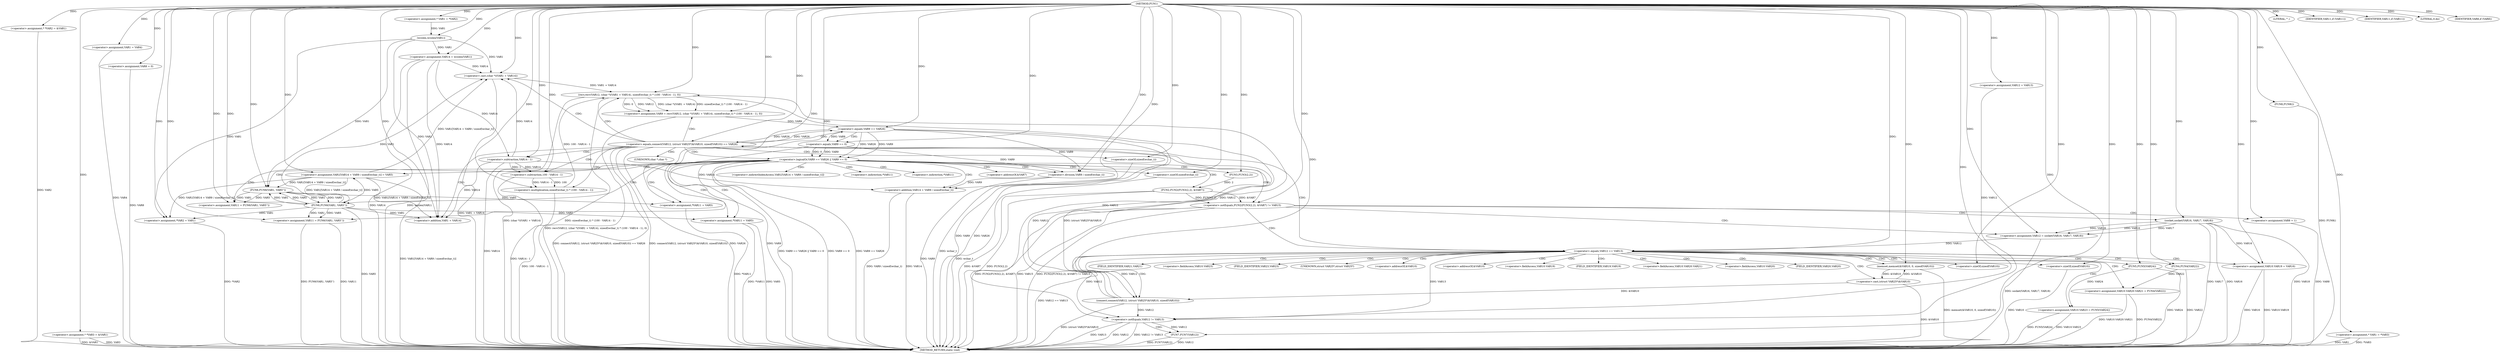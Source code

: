 digraph FUN1 {  
"1000100" [label = "(METHOD,FUN1)" ]
"1000291" [label = "(METHOD_RETURN,static void)" ]
"1000104" [label = "(<operator>.assignment,* *VAR2 = &VAR1)" ]
"1000109" [label = "(<operator>.assignment,* *VAR3 = &VAR1)" ]
"1000113" [label = "(LITERAL,\"\",)" ]
"1000114" [label = "(<operator>.assignment,VAR1 = VAR4)" ]
"1000119" [label = "(<operator>.assignment,* VAR1 = *VAR2)" ]
"1000126" [label = "(<operator>.assignment,VAR8 = 0)" ]
"1000133" [label = "(<operator>.assignment,VAR12 = VAR13)" ]
"1000137" [label = "(<operator>.assignment,VAR14 = wcslen(VAR1))" ]
"1000139" [label = "(wcslen,wcslen(VAR1))" ]
"1000144" [label = "(<operator>.notEquals,FUN2(FUN3(2,2), &VAR7) != VAR15)" ]
"1000145" [label = "(FUN2,FUN2(FUN3(2,2), &VAR7))" ]
"1000146" [label = "(FUN3,FUN3(2,2))" ]
"1000154" [label = "(<operator>.assignment,VAR8 = 1)" ]
"1000157" [label = "(<operator>.assignment,VAR12 = socket(VAR16, VAR17, VAR18))" ]
"1000159" [label = "(socket,socket(VAR16, VAR17, VAR18))" ]
"1000164" [label = "(<operator>.equals,VAR12 == VAR13)" ]
"1000169" [label = "(memset,memset(&VAR10, 0, sizeof(VAR10)))" ]
"1000173" [label = "(<operator>.sizeOf,sizeof(VAR10))" ]
"1000175" [label = "(<operator>.assignment,VAR10.VAR19 = VAR16)" ]
"1000180" [label = "(<operator>.assignment,VAR10.VAR20.VAR21 = FUN4(VAR22))" ]
"1000186" [label = "(FUN4,FUN4(VAR22))" ]
"1000188" [label = "(<operator>.assignment,VAR10.VAR23 = FUN5(VAR24))" ]
"1000192" [label = "(FUN5,FUN5(VAR24))" ]
"1000195" [label = "(<operator>.equals,connect(VAR12, (struct VAR25*)&VAR10, sizeof(VAR10)) == VAR26)" ]
"1000196" [label = "(connect,connect(VAR12, (struct VAR25*)&VAR10, sizeof(VAR10)))" ]
"1000198" [label = "(<operator>.cast,(struct VAR25*)&VAR10)" ]
"1000202" [label = "(<operator>.sizeOf,sizeof(VAR10))" ]
"1000207" [label = "(<operator>.assignment,VAR9 = recv(VAR12, (char *)(VAR1 + VAR14), sizeof(wchar_t) * (100 - VAR14 - 1), 0))" ]
"1000209" [label = "(recv,recv(VAR12, (char *)(VAR1 + VAR14), sizeof(wchar_t) * (100 - VAR14 - 1), 0))" ]
"1000211" [label = "(<operator>.cast,(char *)(VAR1 + VAR14))" ]
"1000213" [label = "(<operator>.addition,VAR1 + VAR14)" ]
"1000216" [label = "(<operator>.multiplication,sizeof(wchar_t) * (100 - VAR14 - 1))" ]
"1000217" [label = "(<operator>.sizeOf,sizeof(wchar_t))" ]
"1000219" [label = "(<operator>.subtraction,100 - VAR14 - 1)" ]
"1000221" [label = "(<operator>.subtraction,VAR14 - 1)" ]
"1000226" [label = "(<operator>.logicalOr,VAR9 == VAR26 || VAR9 == 0)" ]
"1000227" [label = "(<operator>.equals,VAR9 == VAR26)" ]
"1000230" [label = "(<operator>.equals,VAR9 == 0)" ]
"1000235" [label = "(<operator>.assignment,VAR1[VAR14 + VAR9 / sizeof(wchar_t)] = VAR5)" ]
"1000238" [label = "(<operator>.addition,VAR14 + VAR9 / sizeof(wchar_t))" ]
"1000240" [label = "(<operator>.division,VAR9 / sizeof(wchar_t))" ]
"1000242" [label = "(<operator>.sizeOf,sizeof(wchar_t))" ]
"1000245" [label = "(<operator>.assignment,VAR11 = FUN6(VAR1, VAR5''))" ]
"1000247" [label = "(FUN6,FUN6(VAR1, VAR5''))" ]
"1000251" [label = "(IDENTIFIER,VAR11,if (VAR11))" ]
"1000253" [label = "(<operator>.assignment,*VAR11 = VAR5)" ]
"1000257" [label = "(<operator>.assignment,VAR11 = FUN6(VAR1, VAR5''))" ]
"1000259" [label = "(FUN6,FUN6(VAR1, VAR5''))" ]
"1000263" [label = "(IDENTIFIER,VAR11,if (VAR11))" ]
"1000265" [label = "(<operator>.assignment,*VAR11 = VAR5)" ]
"1000269" [label = "(LITERAL,0,do)" ]
"1000271" [label = "(<operator>.notEquals,VAR12 != VAR13)" ]
"1000275" [label = "(FUN7,FUN7(VAR12))" ]
"1000278" [label = "(IDENTIFIER,VAR8,if (VAR8))" ]
"1000280" [label = "(FUN8,FUN8())" ]
"1000281" [label = "(<operator>.assignment,*VAR2 = VAR1)" ]
"1000287" [label = "(<operator>.assignment,* VAR1 = *VAR3)" ]
"1000149" [label = "(<operator>.addressOf,&VAR7)" ]
"1000170" [label = "(<operator>.addressOf,&VAR10)" ]
"1000176" [label = "(<operator>.fieldAccess,VAR10.VAR19)" ]
"1000178" [label = "(FIELD_IDENTIFIER,VAR19,VAR19)" ]
"1000181" [label = "(<operator>.fieldAccess,VAR10.VAR20.VAR21)" ]
"1000182" [label = "(<operator>.fieldAccess,VAR10.VAR20)" ]
"1000184" [label = "(FIELD_IDENTIFIER,VAR20,VAR20)" ]
"1000185" [label = "(FIELD_IDENTIFIER,VAR21,VAR21)" ]
"1000189" [label = "(<operator>.fieldAccess,VAR10.VAR23)" ]
"1000191" [label = "(FIELD_IDENTIFIER,VAR23,VAR23)" ]
"1000199" [label = "(UNKNOWN,struct VAR25*,struct VAR25*)" ]
"1000200" [label = "(<operator>.addressOf,&VAR10)" ]
"1000212" [label = "(UNKNOWN,char *,char *)" ]
"1000236" [label = "(<operator>.indirectIndexAccess,VAR1[VAR14 + VAR9 / sizeof(wchar_t)])" ]
"1000254" [label = "(<operator>.indirection,*VAR11)" ]
"1000266" [label = "(<operator>.indirection,*VAR11)" ]
  "1000186" -> "1000291"  [ label = "DDG: VAR22"] 
  "1000137" -> "1000291"  [ label = "DDG: wcslen(VAR1)"] 
  "1000180" -> "1000291"  [ label = "DDG: VAR10.VAR20.VAR21"] 
  "1000230" -> "1000291"  [ label = "DDG: VAR9"] 
  "1000271" -> "1000291"  [ label = "DDG: VAR13"] 
  "1000257" -> "1000291"  [ label = "DDG: FUN6(VAR1, VAR5'')"] 
  "1000157" -> "1000291"  [ label = "DDG: socket(VAR16, VAR17, VAR18)"] 
  "1000164" -> "1000291"  [ label = "DDG: VAR12 == VAR13"] 
  "1000180" -> "1000291"  [ label = "DDG: FUN4(VAR22)"] 
  "1000219" -> "1000291"  [ label = "DDG: VAR14 - 1"] 
  "1000226" -> "1000291"  [ label = "DDG: VAR9 == VAR26"] 
  "1000207" -> "1000291"  [ label = "DDG: recv(VAR12, (char *)(VAR1 + VAR14), sizeof(wchar_t) * (100 - VAR14 - 1), 0)"] 
  "1000281" -> "1000291"  [ label = "DDG: *VAR2"] 
  "1000235" -> "1000291"  [ label = "DDG: VAR1[VAR14 + VAR9 / sizeof(wchar_t)]"] 
  "1000144" -> "1000291"  [ label = "DDG: VAR15"] 
  "1000238" -> "1000291"  [ label = "DDG: VAR14"] 
  "1000275" -> "1000291"  [ label = "DDG: FUN7(VAR12)"] 
  "1000169" -> "1000291"  [ label = "DDG: memset(&VAR10, 0, sizeof(VAR10))"] 
  "1000280" -> "1000291"  [ label = "DDG: FUN8()"] 
  "1000198" -> "1000291"  [ label = "DDG: &VAR10"] 
  "1000209" -> "1000291"  [ label = "DDG: sizeof(wchar_t) * (100 - VAR14 - 1)"] 
  "1000175" -> "1000291"  [ label = "DDG: VAR16"] 
  "1000104" -> "1000291"  [ label = "DDG: VAR2"] 
  "1000226" -> "1000291"  [ label = "DDG: VAR9 == VAR26 || VAR9 == 0"] 
  "1000216" -> "1000291"  [ label = "DDG: 100 - VAR14 - 1"] 
  "1000238" -> "1000291"  [ label = "DDG: VAR9 / sizeof(wchar_t)"] 
  "1000159" -> "1000291"  [ label = "DDG: VAR16"] 
  "1000227" -> "1000291"  [ label = "DDG: VAR9"] 
  "1000253" -> "1000291"  [ label = "DDG: *VAR11"] 
  "1000188" -> "1000291"  [ label = "DDG: VAR10.VAR23"] 
  "1000195" -> "1000291"  [ label = "DDG: connect(VAR12, (struct VAR25*)&VAR10, sizeof(VAR10)) == VAR26"] 
  "1000265" -> "1000291"  [ label = "DDG: VAR5"] 
  "1000227" -> "1000291"  [ label = "DDG: VAR26"] 
  "1000154" -> "1000291"  [ label = "DDG: VAR8"] 
  "1000144" -> "1000291"  [ label = "DDG: FUN2(FUN3(2,2), &VAR7) != VAR15"] 
  "1000287" -> "1000291"  [ label = "DDG: *VAR3"] 
  "1000217" -> "1000291"  [ label = "DDG: wchar_t"] 
  "1000202" -> "1000291"  [ label = "DDG: VAR10"] 
  "1000221" -> "1000291"  [ label = "DDG: VAR14"] 
  "1000145" -> "1000291"  [ label = "DDG: &VAR7"] 
  "1000257" -> "1000291"  [ label = "DDG: VAR11"] 
  "1000175" -> "1000291"  [ label = "DDG: VAR10.VAR19"] 
  "1000126" -> "1000291"  [ label = "DDG: VAR8"] 
  "1000265" -> "1000291"  [ label = "DDG: *VAR11"] 
  "1000275" -> "1000291"  [ label = "DDG: VAR12"] 
  "1000211" -> "1000291"  [ label = "DDG: VAR1 + VAR14"] 
  "1000192" -> "1000291"  [ label = "DDG: VAR24"] 
  "1000209" -> "1000291"  [ label = "DDG: (char *)(VAR1 + VAR14)"] 
  "1000109" -> "1000291"  [ label = "DDG: VAR3"] 
  "1000226" -> "1000291"  [ label = "DDG: VAR9 == 0"] 
  "1000144" -> "1000291"  [ label = "DDG: FUN2(FUN3(2,2), &VAR7)"] 
  "1000287" -> "1000291"  [ label = "DDG: VAR1"] 
  "1000259" -> "1000291"  [ label = "DDG: VAR5"] 
  "1000271" -> "1000291"  [ label = "DDG: VAR12"] 
  "1000137" -> "1000291"  [ label = "DDG: VAR14"] 
  "1000195" -> "1000291"  [ label = "DDG: connect(VAR12, (struct VAR25*)&VAR10, sizeof(VAR10))"] 
  "1000159" -> "1000291"  [ label = "DDG: VAR18"] 
  "1000145" -> "1000291"  [ label = "DDG: FUN3(2,2)"] 
  "1000240" -> "1000291"  [ label = "DDG: VAR9"] 
  "1000271" -> "1000291"  [ label = "DDG: VAR12 != VAR13"] 
  "1000114" -> "1000291"  [ label = "DDG: VAR4"] 
  "1000188" -> "1000291"  [ label = "DDG: FUN5(VAR24)"] 
  "1000109" -> "1000291"  [ label = "DDG: &VAR1"] 
  "1000159" -> "1000291"  [ label = "DDG: VAR17"] 
  "1000242" -> "1000291"  [ label = "DDG: wchar_t"] 
  "1000195" -> "1000291"  [ label = "DDG: VAR26"] 
  "1000196" -> "1000291"  [ label = "DDG: (struct VAR25*)&VAR10"] 
  "1000100" -> "1000104"  [ label = "DDG: "] 
  "1000100" -> "1000109"  [ label = "DDG: "] 
  "1000100" -> "1000113"  [ label = "DDG: "] 
  "1000100" -> "1000114"  [ label = "DDG: "] 
  "1000100" -> "1000119"  [ label = "DDG: "] 
  "1000100" -> "1000126"  [ label = "DDG: "] 
  "1000100" -> "1000133"  [ label = "DDG: "] 
  "1000139" -> "1000137"  [ label = "DDG: VAR1"] 
  "1000100" -> "1000137"  [ label = "DDG: "] 
  "1000119" -> "1000139"  [ label = "DDG: VAR1"] 
  "1000100" -> "1000139"  [ label = "DDG: "] 
  "1000145" -> "1000144"  [ label = "DDG: FUN3(2,2)"] 
  "1000145" -> "1000144"  [ label = "DDG: &VAR7"] 
  "1000146" -> "1000145"  [ label = "DDG: 2"] 
  "1000100" -> "1000146"  [ label = "DDG: "] 
  "1000100" -> "1000144"  [ label = "DDG: "] 
  "1000100" -> "1000154"  [ label = "DDG: "] 
  "1000159" -> "1000157"  [ label = "DDG: VAR16"] 
  "1000159" -> "1000157"  [ label = "DDG: VAR17"] 
  "1000159" -> "1000157"  [ label = "DDG: VAR18"] 
  "1000100" -> "1000157"  [ label = "DDG: "] 
  "1000100" -> "1000159"  [ label = "DDG: "] 
  "1000157" -> "1000164"  [ label = "DDG: VAR12"] 
  "1000100" -> "1000164"  [ label = "DDG: "] 
  "1000198" -> "1000169"  [ label = "DDG: &VAR10"] 
  "1000100" -> "1000169"  [ label = "DDG: "] 
  "1000100" -> "1000173"  [ label = "DDG: "] 
  "1000159" -> "1000175"  [ label = "DDG: VAR16"] 
  "1000100" -> "1000175"  [ label = "DDG: "] 
  "1000186" -> "1000180"  [ label = "DDG: VAR22"] 
  "1000100" -> "1000186"  [ label = "DDG: "] 
  "1000192" -> "1000188"  [ label = "DDG: VAR24"] 
  "1000100" -> "1000192"  [ label = "DDG: "] 
  "1000196" -> "1000195"  [ label = "DDG: VAR12"] 
  "1000196" -> "1000195"  [ label = "DDG: (struct VAR25*)&VAR10"] 
  "1000164" -> "1000196"  [ label = "DDG: VAR12"] 
  "1000100" -> "1000196"  [ label = "DDG: "] 
  "1000198" -> "1000196"  [ label = "DDG: &VAR10"] 
  "1000169" -> "1000198"  [ label = "DDG: &VAR10"] 
  "1000100" -> "1000202"  [ label = "DDG: "] 
  "1000227" -> "1000195"  [ label = "DDG: VAR26"] 
  "1000100" -> "1000195"  [ label = "DDG: "] 
  "1000209" -> "1000207"  [ label = "DDG: VAR12"] 
  "1000209" -> "1000207"  [ label = "DDG: (char *)(VAR1 + VAR14)"] 
  "1000209" -> "1000207"  [ label = "DDG: sizeof(wchar_t) * (100 - VAR14 - 1)"] 
  "1000209" -> "1000207"  [ label = "DDG: 0"] 
  "1000100" -> "1000207"  [ label = "DDG: "] 
  "1000196" -> "1000209"  [ label = "DDG: VAR12"] 
  "1000100" -> "1000209"  [ label = "DDG: "] 
  "1000211" -> "1000209"  [ label = "DDG: VAR1 + VAR14"] 
  "1000259" -> "1000211"  [ label = "DDG: VAR1"] 
  "1000235" -> "1000211"  [ label = "DDG: VAR1[VAR14 + VAR9 / sizeof(wchar_t)]"] 
  "1000139" -> "1000211"  [ label = "DDG: VAR1"] 
  "1000100" -> "1000211"  [ label = "DDG: "] 
  "1000137" -> "1000211"  [ label = "DDG: VAR14"] 
  "1000221" -> "1000211"  [ label = "DDG: VAR14"] 
  "1000259" -> "1000213"  [ label = "DDG: VAR1"] 
  "1000235" -> "1000213"  [ label = "DDG: VAR1[VAR14 + VAR9 / sizeof(wchar_t)]"] 
  "1000139" -> "1000213"  [ label = "DDG: VAR1"] 
  "1000100" -> "1000213"  [ label = "DDG: "] 
  "1000137" -> "1000213"  [ label = "DDG: VAR14"] 
  "1000221" -> "1000213"  [ label = "DDG: VAR14"] 
  "1000216" -> "1000209"  [ label = "DDG: 100 - VAR14 - 1"] 
  "1000100" -> "1000216"  [ label = "DDG: "] 
  "1000100" -> "1000217"  [ label = "DDG: "] 
  "1000219" -> "1000216"  [ label = "DDG: 100"] 
  "1000219" -> "1000216"  [ label = "DDG: VAR14 - 1"] 
  "1000100" -> "1000219"  [ label = "DDG: "] 
  "1000221" -> "1000219"  [ label = "DDG: VAR14"] 
  "1000221" -> "1000219"  [ label = "DDG: 1"] 
  "1000100" -> "1000221"  [ label = "DDG: "] 
  "1000137" -> "1000221"  [ label = "DDG: VAR14"] 
  "1000227" -> "1000226"  [ label = "DDG: VAR9"] 
  "1000227" -> "1000226"  [ label = "DDG: VAR26"] 
  "1000207" -> "1000227"  [ label = "DDG: VAR9"] 
  "1000100" -> "1000227"  [ label = "DDG: "] 
  "1000195" -> "1000227"  [ label = "DDG: VAR26"] 
  "1000230" -> "1000226"  [ label = "DDG: VAR9"] 
  "1000230" -> "1000226"  [ label = "DDG: 0"] 
  "1000227" -> "1000230"  [ label = "DDG: VAR9"] 
  "1000100" -> "1000230"  [ label = "DDG: "] 
  "1000259" -> "1000235"  [ label = "DDG: VAR5"] 
  "1000100" -> "1000235"  [ label = "DDG: "] 
  "1000221" -> "1000238"  [ label = "DDG: VAR14"] 
  "1000100" -> "1000238"  [ label = "DDG: "] 
  "1000240" -> "1000238"  [ label = "DDG: VAR9"] 
  "1000227" -> "1000240"  [ label = "DDG: VAR9"] 
  "1000230" -> "1000240"  [ label = "DDG: VAR9"] 
  "1000100" -> "1000240"  [ label = "DDG: "] 
  "1000100" -> "1000242"  [ label = "DDG: "] 
  "1000247" -> "1000245"  [ label = "DDG: VAR1"] 
  "1000247" -> "1000245"  [ label = "DDG: VAR5"] 
  "1000100" -> "1000245"  [ label = "DDG: "] 
  "1000235" -> "1000247"  [ label = "DDG: VAR1[VAR14 + VAR9 / sizeof(wchar_t)]"] 
  "1000100" -> "1000247"  [ label = "DDG: "] 
  "1000259" -> "1000247"  [ label = "DDG: VAR1"] 
  "1000139" -> "1000247"  [ label = "DDG: VAR1"] 
  "1000259" -> "1000247"  [ label = "DDG: VAR5"] 
  "1000100" -> "1000251"  [ label = "DDG: "] 
  "1000247" -> "1000253"  [ label = "DDG: VAR5"] 
  "1000100" -> "1000253"  [ label = "DDG: "] 
  "1000259" -> "1000257"  [ label = "DDG: VAR1"] 
  "1000259" -> "1000257"  [ label = "DDG: VAR5"] 
  "1000100" -> "1000257"  [ label = "DDG: "] 
  "1000247" -> "1000259"  [ label = "DDG: VAR1"] 
  "1000235" -> "1000259"  [ label = "DDG: VAR1[VAR14 + VAR9 / sizeof(wchar_t)]"] 
  "1000100" -> "1000259"  [ label = "DDG: "] 
  "1000247" -> "1000259"  [ label = "DDG: VAR5"] 
  "1000100" -> "1000263"  [ label = "DDG: "] 
  "1000259" -> "1000265"  [ label = "DDG: VAR5"] 
  "1000100" -> "1000265"  [ label = "DDG: "] 
  "1000100" -> "1000269"  [ label = "DDG: "] 
  "1000209" -> "1000271"  [ label = "DDG: VAR12"] 
  "1000133" -> "1000271"  [ label = "DDG: VAR12"] 
  "1000196" -> "1000271"  [ label = "DDG: VAR12"] 
  "1000164" -> "1000271"  [ label = "DDG: VAR12"] 
  "1000100" -> "1000271"  [ label = "DDG: "] 
  "1000164" -> "1000271"  [ label = "DDG: VAR13"] 
  "1000271" -> "1000275"  [ label = "DDG: VAR12"] 
  "1000100" -> "1000275"  [ label = "DDG: "] 
  "1000100" -> "1000278"  [ label = "DDG: "] 
  "1000100" -> "1000280"  [ label = "DDG: "] 
  "1000259" -> "1000281"  [ label = "DDG: VAR1"] 
  "1000235" -> "1000281"  [ label = "DDG: VAR1[VAR14 + VAR9 / sizeof(wchar_t)]"] 
  "1000139" -> "1000281"  [ label = "DDG: VAR1"] 
  "1000100" -> "1000281"  [ label = "DDG: "] 
  "1000100" -> "1000287"  [ label = "DDG: "] 
  "1000144" -> "1000164"  [ label = "CDG: "] 
  "1000144" -> "1000157"  [ label = "CDG: "] 
  "1000144" -> "1000154"  [ label = "CDG: "] 
  "1000144" -> "1000159"  [ label = "CDG: "] 
  "1000164" -> "1000200"  [ label = "CDG: "] 
  "1000164" -> "1000191"  [ label = "CDG: "] 
  "1000164" -> "1000199"  [ label = "CDG: "] 
  "1000164" -> "1000182"  [ label = "CDG: "] 
  "1000164" -> "1000180"  [ label = "CDG: "] 
  "1000164" -> "1000188"  [ label = "CDG: "] 
  "1000164" -> "1000175"  [ label = "CDG: "] 
  "1000164" -> "1000192"  [ label = "CDG: "] 
  "1000164" -> "1000176"  [ label = "CDG: "] 
  "1000164" -> "1000198"  [ label = "CDG: "] 
  "1000164" -> "1000185"  [ label = "CDG: "] 
  "1000164" -> "1000195"  [ label = "CDG: "] 
  "1000164" -> "1000186"  [ label = "CDG: "] 
  "1000164" -> "1000189"  [ label = "CDG: "] 
  "1000164" -> "1000169"  [ label = "CDG: "] 
  "1000164" -> "1000196"  [ label = "CDG: "] 
  "1000164" -> "1000178"  [ label = "CDG: "] 
  "1000164" -> "1000173"  [ label = "CDG: "] 
  "1000164" -> "1000202"  [ label = "CDG: "] 
  "1000164" -> "1000170"  [ label = "CDG: "] 
  "1000164" -> "1000184"  [ label = "CDG: "] 
  "1000164" -> "1000181"  [ label = "CDG: "] 
  "1000195" -> "1000211"  [ label = "CDG: "] 
  "1000195" -> "1000221"  [ label = "CDG: "] 
  "1000195" -> "1000227"  [ label = "CDG: "] 
  "1000195" -> "1000216"  [ label = "CDG: "] 
  "1000195" -> "1000219"  [ label = "CDG: "] 
  "1000195" -> "1000217"  [ label = "CDG: "] 
  "1000195" -> "1000226"  [ label = "CDG: "] 
  "1000195" -> "1000213"  [ label = "CDG: "] 
  "1000195" -> "1000212"  [ label = "CDG: "] 
  "1000195" -> "1000207"  [ label = "CDG: "] 
  "1000195" -> "1000209"  [ label = "CDG: "] 
  "1000226" -> "1000238"  [ label = "CDG: "] 
  "1000226" -> "1000259"  [ label = "CDG: "] 
  "1000226" -> "1000236"  [ label = "CDG: "] 
  "1000226" -> "1000242"  [ label = "CDG: "] 
  "1000226" -> "1000235"  [ label = "CDG: "] 
  "1000226" -> "1000240"  [ label = "CDG: "] 
  "1000226" -> "1000245"  [ label = "CDG: "] 
  "1000226" -> "1000247"  [ label = "CDG: "] 
  "1000226" -> "1000257"  [ label = "CDG: "] 
  "1000226" -> "1000254"  [ label = "CDG: "] 
  "1000226" -> "1000253"  [ label = "CDG: "] 
  "1000226" -> "1000144"  [ label = "CDG: "] 
  "1000226" -> "1000149"  [ label = "CDG: "] 
  "1000226" -> "1000145"  [ label = "CDG: "] 
  "1000226" -> "1000146"  [ label = "CDG: "] 
  "1000226" -> "1000265"  [ label = "CDG: "] 
  "1000226" -> "1000266"  [ label = "CDG: "] 
  "1000227" -> "1000230"  [ label = "CDG: "] 
  "1000271" -> "1000275"  [ label = "CDG: "] 
}
